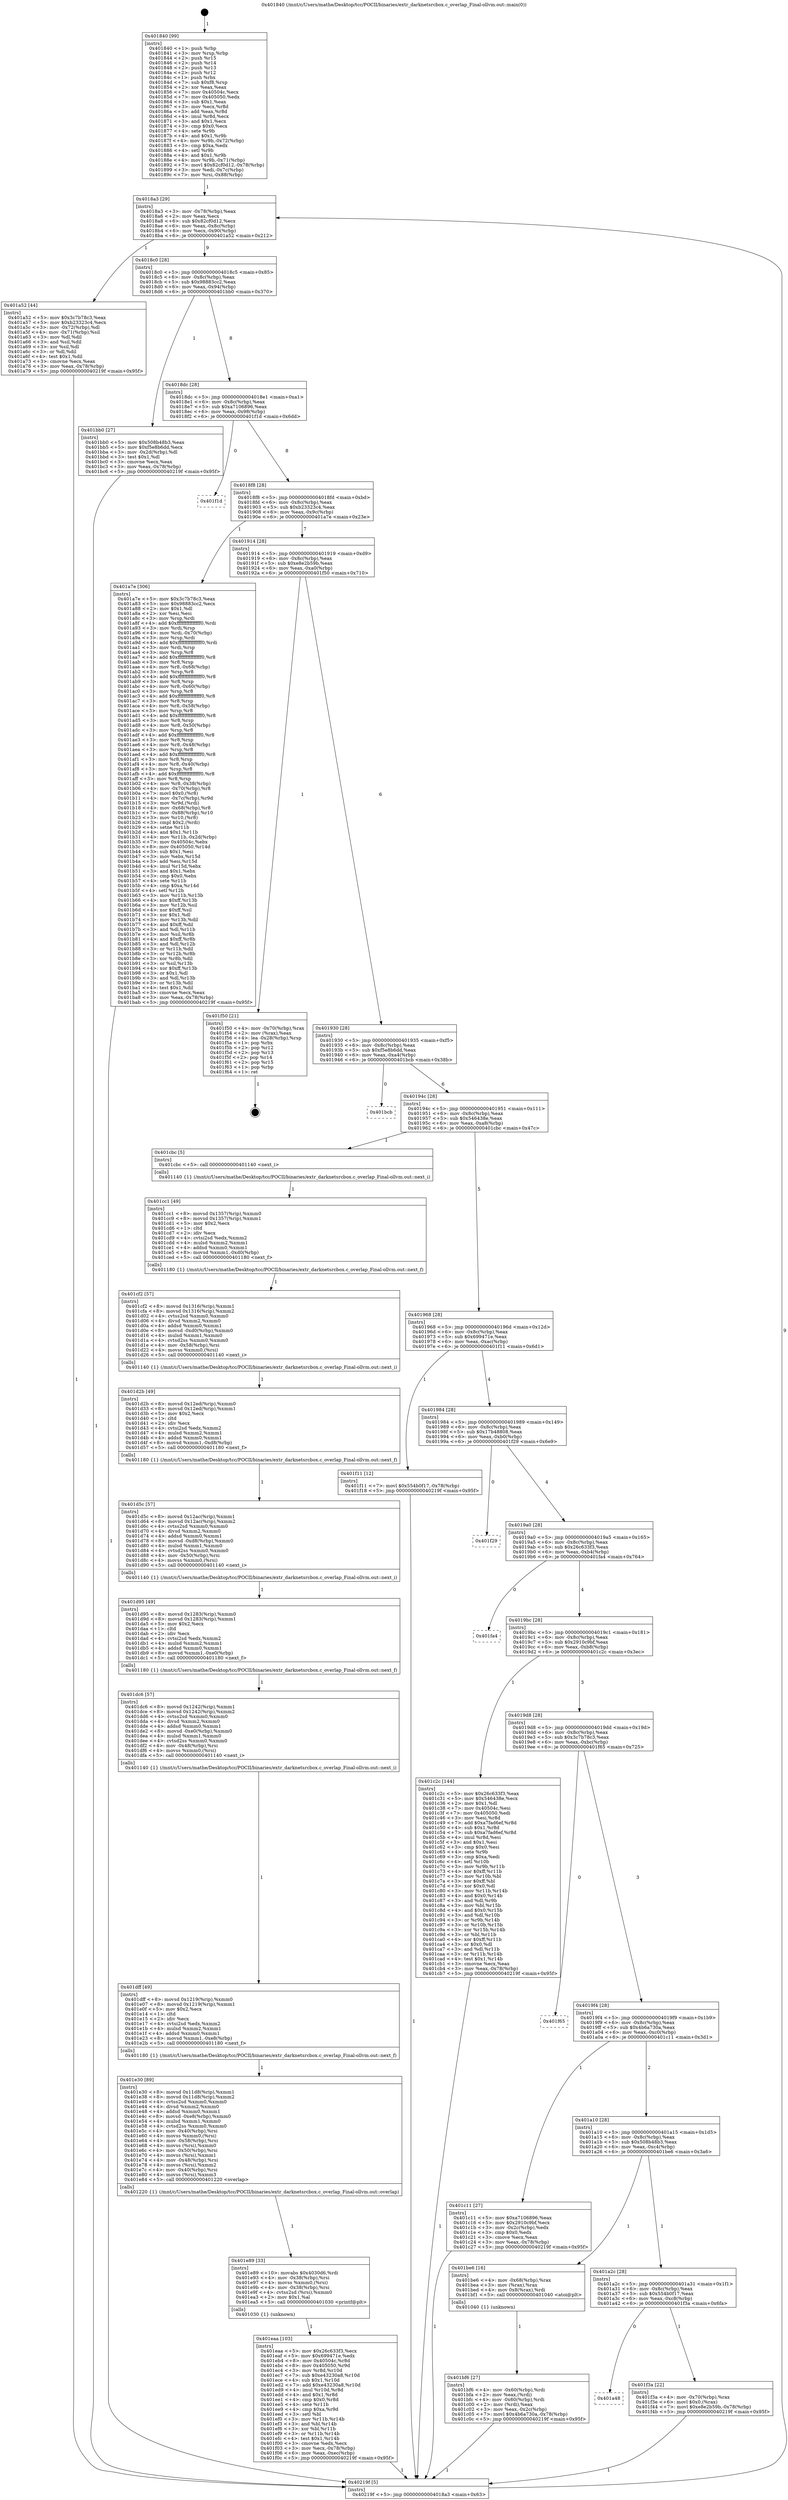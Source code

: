 digraph "0x401840" {
  label = "0x401840 (/mnt/c/Users/mathe/Desktop/tcc/POCII/binaries/extr_darknetsrcbox.c_overlap_Final-ollvm.out::main(0))"
  labelloc = "t"
  node[shape=record]

  Entry [label="",width=0.3,height=0.3,shape=circle,fillcolor=black,style=filled]
  "0x4018a3" [label="{
     0x4018a3 [29]\l
     | [instrs]\l
     &nbsp;&nbsp;0x4018a3 \<+3\>: mov -0x78(%rbp),%eax\l
     &nbsp;&nbsp;0x4018a6 \<+2\>: mov %eax,%ecx\l
     &nbsp;&nbsp;0x4018a8 \<+6\>: sub $0x82cf0d12,%ecx\l
     &nbsp;&nbsp;0x4018ae \<+6\>: mov %eax,-0x8c(%rbp)\l
     &nbsp;&nbsp;0x4018b4 \<+6\>: mov %ecx,-0x90(%rbp)\l
     &nbsp;&nbsp;0x4018ba \<+6\>: je 0000000000401a52 \<main+0x212\>\l
  }"]
  "0x401a52" [label="{
     0x401a52 [44]\l
     | [instrs]\l
     &nbsp;&nbsp;0x401a52 \<+5\>: mov $0x3c7b78c3,%eax\l
     &nbsp;&nbsp;0x401a57 \<+5\>: mov $0xb23323c4,%ecx\l
     &nbsp;&nbsp;0x401a5c \<+3\>: mov -0x72(%rbp),%dl\l
     &nbsp;&nbsp;0x401a5f \<+4\>: mov -0x71(%rbp),%sil\l
     &nbsp;&nbsp;0x401a63 \<+3\>: mov %dl,%dil\l
     &nbsp;&nbsp;0x401a66 \<+3\>: and %sil,%dil\l
     &nbsp;&nbsp;0x401a69 \<+3\>: xor %sil,%dl\l
     &nbsp;&nbsp;0x401a6c \<+3\>: or %dl,%dil\l
     &nbsp;&nbsp;0x401a6f \<+4\>: test $0x1,%dil\l
     &nbsp;&nbsp;0x401a73 \<+3\>: cmovne %ecx,%eax\l
     &nbsp;&nbsp;0x401a76 \<+3\>: mov %eax,-0x78(%rbp)\l
     &nbsp;&nbsp;0x401a79 \<+5\>: jmp 000000000040219f \<main+0x95f\>\l
  }"]
  "0x4018c0" [label="{
     0x4018c0 [28]\l
     | [instrs]\l
     &nbsp;&nbsp;0x4018c0 \<+5\>: jmp 00000000004018c5 \<main+0x85\>\l
     &nbsp;&nbsp;0x4018c5 \<+6\>: mov -0x8c(%rbp),%eax\l
     &nbsp;&nbsp;0x4018cb \<+5\>: sub $0x98883cc2,%eax\l
     &nbsp;&nbsp;0x4018d0 \<+6\>: mov %eax,-0x94(%rbp)\l
     &nbsp;&nbsp;0x4018d6 \<+6\>: je 0000000000401bb0 \<main+0x370\>\l
  }"]
  "0x40219f" [label="{
     0x40219f [5]\l
     | [instrs]\l
     &nbsp;&nbsp;0x40219f \<+5\>: jmp 00000000004018a3 \<main+0x63\>\l
  }"]
  "0x401840" [label="{
     0x401840 [99]\l
     | [instrs]\l
     &nbsp;&nbsp;0x401840 \<+1\>: push %rbp\l
     &nbsp;&nbsp;0x401841 \<+3\>: mov %rsp,%rbp\l
     &nbsp;&nbsp;0x401844 \<+2\>: push %r15\l
     &nbsp;&nbsp;0x401846 \<+2\>: push %r14\l
     &nbsp;&nbsp;0x401848 \<+2\>: push %r13\l
     &nbsp;&nbsp;0x40184a \<+2\>: push %r12\l
     &nbsp;&nbsp;0x40184c \<+1\>: push %rbx\l
     &nbsp;&nbsp;0x40184d \<+7\>: sub $0xf8,%rsp\l
     &nbsp;&nbsp;0x401854 \<+2\>: xor %eax,%eax\l
     &nbsp;&nbsp;0x401856 \<+7\>: mov 0x40504c,%ecx\l
     &nbsp;&nbsp;0x40185d \<+7\>: mov 0x405050,%edx\l
     &nbsp;&nbsp;0x401864 \<+3\>: sub $0x1,%eax\l
     &nbsp;&nbsp;0x401867 \<+3\>: mov %ecx,%r8d\l
     &nbsp;&nbsp;0x40186a \<+3\>: add %eax,%r8d\l
     &nbsp;&nbsp;0x40186d \<+4\>: imul %r8d,%ecx\l
     &nbsp;&nbsp;0x401871 \<+3\>: and $0x1,%ecx\l
     &nbsp;&nbsp;0x401874 \<+3\>: cmp $0x0,%ecx\l
     &nbsp;&nbsp;0x401877 \<+4\>: sete %r9b\l
     &nbsp;&nbsp;0x40187b \<+4\>: and $0x1,%r9b\l
     &nbsp;&nbsp;0x40187f \<+4\>: mov %r9b,-0x72(%rbp)\l
     &nbsp;&nbsp;0x401883 \<+3\>: cmp $0xa,%edx\l
     &nbsp;&nbsp;0x401886 \<+4\>: setl %r9b\l
     &nbsp;&nbsp;0x40188a \<+4\>: and $0x1,%r9b\l
     &nbsp;&nbsp;0x40188e \<+4\>: mov %r9b,-0x71(%rbp)\l
     &nbsp;&nbsp;0x401892 \<+7\>: movl $0x82cf0d12,-0x78(%rbp)\l
     &nbsp;&nbsp;0x401899 \<+3\>: mov %edi,-0x7c(%rbp)\l
     &nbsp;&nbsp;0x40189c \<+7\>: mov %rsi,-0x88(%rbp)\l
  }"]
  Exit [label="",width=0.3,height=0.3,shape=circle,fillcolor=black,style=filled,peripheries=2]
  "0x401bb0" [label="{
     0x401bb0 [27]\l
     | [instrs]\l
     &nbsp;&nbsp;0x401bb0 \<+5\>: mov $0x508b48b3,%eax\l
     &nbsp;&nbsp;0x401bb5 \<+5\>: mov $0xf5e8b6dd,%ecx\l
     &nbsp;&nbsp;0x401bba \<+3\>: mov -0x2d(%rbp),%dl\l
     &nbsp;&nbsp;0x401bbd \<+3\>: test $0x1,%dl\l
     &nbsp;&nbsp;0x401bc0 \<+3\>: cmovne %ecx,%eax\l
     &nbsp;&nbsp;0x401bc3 \<+3\>: mov %eax,-0x78(%rbp)\l
     &nbsp;&nbsp;0x401bc6 \<+5\>: jmp 000000000040219f \<main+0x95f\>\l
  }"]
  "0x4018dc" [label="{
     0x4018dc [28]\l
     | [instrs]\l
     &nbsp;&nbsp;0x4018dc \<+5\>: jmp 00000000004018e1 \<main+0xa1\>\l
     &nbsp;&nbsp;0x4018e1 \<+6\>: mov -0x8c(%rbp),%eax\l
     &nbsp;&nbsp;0x4018e7 \<+5\>: sub $0xa7106896,%eax\l
     &nbsp;&nbsp;0x4018ec \<+6\>: mov %eax,-0x98(%rbp)\l
     &nbsp;&nbsp;0x4018f2 \<+6\>: je 0000000000401f1d \<main+0x6dd\>\l
  }"]
  "0x401a48" [label="{
     0x401a48\l
  }", style=dashed]
  "0x401f1d" [label="{
     0x401f1d\l
  }", style=dashed]
  "0x4018f8" [label="{
     0x4018f8 [28]\l
     | [instrs]\l
     &nbsp;&nbsp;0x4018f8 \<+5\>: jmp 00000000004018fd \<main+0xbd\>\l
     &nbsp;&nbsp;0x4018fd \<+6\>: mov -0x8c(%rbp),%eax\l
     &nbsp;&nbsp;0x401903 \<+5\>: sub $0xb23323c4,%eax\l
     &nbsp;&nbsp;0x401908 \<+6\>: mov %eax,-0x9c(%rbp)\l
     &nbsp;&nbsp;0x40190e \<+6\>: je 0000000000401a7e \<main+0x23e\>\l
  }"]
  "0x401f3a" [label="{
     0x401f3a [22]\l
     | [instrs]\l
     &nbsp;&nbsp;0x401f3a \<+4\>: mov -0x70(%rbp),%rax\l
     &nbsp;&nbsp;0x401f3e \<+6\>: movl $0x0,(%rax)\l
     &nbsp;&nbsp;0x401f44 \<+7\>: movl $0xe8e2b59b,-0x78(%rbp)\l
     &nbsp;&nbsp;0x401f4b \<+5\>: jmp 000000000040219f \<main+0x95f\>\l
  }"]
  "0x401a7e" [label="{
     0x401a7e [306]\l
     | [instrs]\l
     &nbsp;&nbsp;0x401a7e \<+5\>: mov $0x3c7b78c3,%eax\l
     &nbsp;&nbsp;0x401a83 \<+5\>: mov $0x98883cc2,%ecx\l
     &nbsp;&nbsp;0x401a88 \<+2\>: mov $0x1,%dl\l
     &nbsp;&nbsp;0x401a8a \<+2\>: xor %esi,%esi\l
     &nbsp;&nbsp;0x401a8c \<+3\>: mov %rsp,%rdi\l
     &nbsp;&nbsp;0x401a8f \<+4\>: add $0xfffffffffffffff0,%rdi\l
     &nbsp;&nbsp;0x401a93 \<+3\>: mov %rdi,%rsp\l
     &nbsp;&nbsp;0x401a96 \<+4\>: mov %rdi,-0x70(%rbp)\l
     &nbsp;&nbsp;0x401a9a \<+3\>: mov %rsp,%rdi\l
     &nbsp;&nbsp;0x401a9d \<+4\>: add $0xfffffffffffffff0,%rdi\l
     &nbsp;&nbsp;0x401aa1 \<+3\>: mov %rdi,%rsp\l
     &nbsp;&nbsp;0x401aa4 \<+3\>: mov %rsp,%r8\l
     &nbsp;&nbsp;0x401aa7 \<+4\>: add $0xfffffffffffffff0,%r8\l
     &nbsp;&nbsp;0x401aab \<+3\>: mov %r8,%rsp\l
     &nbsp;&nbsp;0x401aae \<+4\>: mov %r8,-0x68(%rbp)\l
     &nbsp;&nbsp;0x401ab2 \<+3\>: mov %rsp,%r8\l
     &nbsp;&nbsp;0x401ab5 \<+4\>: add $0xfffffffffffffff0,%r8\l
     &nbsp;&nbsp;0x401ab9 \<+3\>: mov %r8,%rsp\l
     &nbsp;&nbsp;0x401abc \<+4\>: mov %r8,-0x60(%rbp)\l
     &nbsp;&nbsp;0x401ac0 \<+3\>: mov %rsp,%r8\l
     &nbsp;&nbsp;0x401ac3 \<+4\>: add $0xfffffffffffffff0,%r8\l
     &nbsp;&nbsp;0x401ac7 \<+3\>: mov %r8,%rsp\l
     &nbsp;&nbsp;0x401aca \<+4\>: mov %r8,-0x58(%rbp)\l
     &nbsp;&nbsp;0x401ace \<+3\>: mov %rsp,%r8\l
     &nbsp;&nbsp;0x401ad1 \<+4\>: add $0xfffffffffffffff0,%r8\l
     &nbsp;&nbsp;0x401ad5 \<+3\>: mov %r8,%rsp\l
     &nbsp;&nbsp;0x401ad8 \<+4\>: mov %r8,-0x50(%rbp)\l
     &nbsp;&nbsp;0x401adc \<+3\>: mov %rsp,%r8\l
     &nbsp;&nbsp;0x401adf \<+4\>: add $0xfffffffffffffff0,%r8\l
     &nbsp;&nbsp;0x401ae3 \<+3\>: mov %r8,%rsp\l
     &nbsp;&nbsp;0x401ae6 \<+4\>: mov %r8,-0x48(%rbp)\l
     &nbsp;&nbsp;0x401aea \<+3\>: mov %rsp,%r8\l
     &nbsp;&nbsp;0x401aed \<+4\>: add $0xfffffffffffffff0,%r8\l
     &nbsp;&nbsp;0x401af1 \<+3\>: mov %r8,%rsp\l
     &nbsp;&nbsp;0x401af4 \<+4\>: mov %r8,-0x40(%rbp)\l
     &nbsp;&nbsp;0x401af8 \<+3\>: mov %rsp,%r8\l
     &nbsp;&nbsp;0x401afb \<+4\>: add $0xfffffffffffffff0,%r8\l
     &nbsp;&nbsp;0x401aff \<+3\>: mov %r8,%rsp\l
     &nbsp;&nbsp;0x401b02 \<+4\>: mov %r8,-0x38(%rbp)\l
     &nbsp;&nbsp;0x401b06 \<+4\>: mov -0x70(%rbp),%r8\l
     &nbsp;&nbsp;0x401b0a \<+7\>: movl $0x0,(%r8)\l
     &nbsp;&nbsp;0x401b11 \<+4\>: mov -0x7c(%rbp),%r9d\l
     &nbsp;&nbsp;0x401b15 \<+3\>: mov %r9d,(%rdi)\l
     &nbsp;&nbsp;0x401b18 \<+4\>: mov -0x68(%rbp),%r8\l
     &nbsp;&nbsp;0x401b1c \<+7\>: mov -0x88(%rbp),%r10\l
     &nbsp;&nbsp;0x401b23 \<+3\>: mov %r10,(%r8)\l
     &nbsp;&nbsp;0x401b26 \<+3\>: cmpl $0x2,(%rdi)\l
     &nbsp;&nbsp;0x401b29 \<+4\>: setne %r11b\l
     &nbsp;&nbsp;0x401b2d \<+4\>: and $0x1,%r11b\l
     &nbsp;&nbsp;0x401b31 \<+4\>: mov %r11b,-0x2d(%rbp)\l
     &nbsp;&nbsp;0x401b35 \<+7\>: mov 0x40504c,%ebx\l
     &nbsp;&nbsp;0x401b3c \<+8\>: mov 0x405050,%r14d\l
     &nbsp;&nbsp;0x401b44 \<+3\>: sub $0x1,%esi\l
     &nbsp;&nbsp;0x401b47 \<+3\>: mov %ebx,%r15d\l
     &nbsp;&nbsp;0x401b4a \<+3\>: add %esi,%r15d\l
     &nbsp;&nbsp;0x401b4d \<+4\>: imul %r15d,%ebx\l
     &nbsp;&nbsp;0x401b51 \<+3\>: and $0x1,%ebx\l
     &nbsp;&nbsp;0x401b54 \<+3\>: cmp $0x0,%ebx\l
     &nbsp;&nbsp;0x401b57 \<+4\>: sete %r11b\l
     &nbsp;&nbsp;0x401b5b \<+4\>: cmp $0xa,%r14d\l
     &nbsp;&nbsp;0x401b5f \<+4\>: setl %r12b\l
     &nbsp;&nbsp;0x401b63 \<+3\>: mov %r11b,%r13b\l
     &nbsp;&nbsp;0x401b66 \<+4\>: xor $0xff,%r13b\l
     &nbsp;&nbsp;0x401b6a \<+3\>: mov %r12b,%sil\l
     &nbsp;&nbsp;0x401b6d \<+4\>: xor $0xff,%sil\l
     &nbsp;&nbsp;0x401b71 \<+3\>: xor $0x1,%dl\l
     &nbsp;&nbsp;0x401b74 \<+3\>: mov %r13b,%dil\l
     &nbsp;&nbsp;0x401b77 \<+4\>: and $0xff,%dil\l
     &nbsp;&nbsp;0x401b7b \<+3\>: and %dl,%r11b\l
     &nbsp;&nbsp;0x401b7e \<+3\>: mov %sil,%r8b\l
     &nbsp;&nbsp;0x401b81 \<+4\>: and $0xff,%r8b\l
     &nbsp;&nbsp;0x401b85 \<+3\>: and %dl,%r12b\l
     &nbsp;&nbsp;0x401b88 \<+3\>: or %r11b,%dil\l
     &nbsp;&nbsp;0x401b8b \<+3\>: or %r12b,%r8b\l
     &nbsp;&nbsp;0x401b8e \<+3\>: xor %r8b,%dil\l
     &nbsp;&nbsp;0x401b91 \<+3\>: or %sil,%r13b\l
     &nbsp;&nbsp;0x401b94 \<+4\>: xor $0xff,%r13b\l
     &nbsp;&nbsp;0x401b98 \<+3\>: or $0x1,%dl\l
     &nbsp;&nbsp;0x401b9b \<+3\>: and %dl,%r13b\l
     &nbsp;&nbsp;0x401b9e \<+3\>: or %r13b,%dil\l
     &nbsp;&nbsp;0x401ba1 \<+4\>: test $0x1,%dil\l
     &nbsp;&nbsp;0x401ba5 \<+3\>: cmovne %ecx,%eax\l
     &nbsp;&nbsp;0x401ba8 \<+3\>: mov %eax,-0x78(%rbp)\l
     &nbsp;&nbsp;0x401bab \<+5\>: jmp 000000000040219f \<main+0x95f\>\l
  }"]
  "0x401914" [label="{
     0x401914 [28]\l
     | [instrs]\l
     &nbsp;&nbsp;0x401914 \<+5\>: jmp 0000000000401919 \<main+0xd9\>\l
     &nbsp;&nbsp;0x401919 \<+6\>: mov -0x8c(%rbp),%eax\l
     &nbsp;&nbsp;0x40191f \<+5\>: sub $0xe8e2b59b,%eax\l
     &nbsp;&nbsp;0x401924 \<+6\>: mov %eax,-0xa0(%rbp)\l
     &nbsp;&nbsp;0x40192a \<+6\>: je 0000000000401f50 \<main+0x710\>\l
  }"]
  "0x401eaa" [label="{
     0x401eaa [103]\l
     | [instrs]\l
     &nbsp;&nbsp;0x401eaa \<+5\>: mov $0x26c633f3,%ecx\l
     &nbsp;&nbsp;0x401eaf \<+5\>: mov $0x699471e,%edx\l
     &nbsp;&nbsp;0x401eb4 \<+8\>: mov 0x40504c,%r8d\l
     &nbsp;&nbsp;0x401ebc \<+8\>: mov 0x405050,%r9d\l
     &nbsp;&nbsp;0x401ec4 \<+3\>: mov %r8d,%r10d\l
     &nbsp;&nbsp;0x401ec7 \<+7\>: sub $0xe43230a8,%r10d\l
     &nbsp;&nbsp;0x401ece \<+4\>: sub $0x1,%r10d\l
     &nbsp;&nbsp;0x401ed2 \<+7\>: add $0xe43230a8,%r10d\l
     &nbsp;&nbsp;0x401ed9 \<+4\>: imul %r10d,%r8d\l
     &nbsp;&nbsp;0x401edd \<+4\>: and $0x1,%r8d\l
     &nbsp;&nbsp;0x401ee1 \<+4\>: cmp $0x0,%r8d\l
     &nbsp;&nbsp;0x401ee5 \<+4\>: sete %r11b\l
     &nbsp;&nbsp;0x401ee9 \<+4\>: cmp $0xa,%r9d\l
     &nbsp;&nbsp;0x401eed \<+3\>: setl %bl\l
     &nbsp;&nbsp;0x401ef0 \<+3\>: mov %r11b,%r14b\l
     &nbsp;&nbsp;0x401ef3 \<+3\>: and %bl,%r14b\l
     &nbsp;&nbsp;0x401ef6 \<+3\>: xor %bl,%r11b\l
     &nbsp;&nbsp;0x401ef9 \<+3\>: or %r11b,%r14b\l
     &nbsp;&nbsp;0x401efc \<+4\>: test $0x1,%r14b\l
     &nbsp;&nbsp;0x401f00 \<+3\>: cmovne %edx,%ecx\l
     &nbsp;&nbsp;0x401f03 \<+3\>: mov %ecx,-0x78(%rbp)\l
     &nbsp;&nbsp;0x401f06 \<+6\>: mov %eax,-0xec(%rbp)\l
     &nbsp;&nbsp;0x401f0c \<+5\>: jmp 000000000040219f \<main+0x95f\>\l
  }"]
  "0x401e89" [label="{
     0x401e89 [33]\l
     | [instrs]\l
     &nbsp;&nbsp;0x401e89 \<+10\>: movabs $0x4030d6,%rdi\l
     &nbsp;&nbsp;0x401e93 \<+4\>: mov -0x38(%rbp),%rsi\l
     &nbsp;&nbsp;0x401e97 \<+4\>: movss %xmm0,(%rsi)\l
     &nbsp;&nbsp;0x401e9b \<+4\>: mov -0x38(%rbp),%rsi\l
     &nbsp;&nbsp;0x401e9f \<+4\>: cvtss2sd (%rsi),%xmm0\l
     &nbsp;&nbsp;0x401ea3 \<+2\>: mov $0x1,%al\l
     &nbsp;&nbsp;0x401ea5 \<+5\>: call 0000000000401030 \<printf@plt\>\l
     | [calls]\l
     &nbsp;&nbsp;0x401030 \{1\} (unknown)\l
  }"]
  "0x401f50" [label="{
     0x401f50 [21]\l
     | [instrs]\l
     &nbsp;&nbsp;0x401f50 \<+4\>: mov -0x70(%rbp),%rax\l
     &nbsp;&nbsp;0x401f54 \<+2\>: mov (%rax),%eax\l
     &nbsp;&nbsp;0x401f56 \<+4\>: lea -0x28(%rbp),%rsp\l
     &nbsp;&nbsp;0x401f5a \<+1\>: pop %rbx\l
     &nbsp;&nbsp;0x401f5b \<+2\>: pop %r12\l
     &nbsp;&nbsp;0x401f5d \<+2\>: pop %r13\l
     &nbsp;&nbsp;0x401f5f \<+2\>: pop %r14\l
     &nbsp;&nbsp;0x401f61 \<+2\>: pop %r15\l
     &nbsp;&nbsp;0x401f63 \<+1\>: pop %rbp\l
     &nbsp;&nbsp;0x401f64 \<+1\>: ret\l
  }"]
  "0x401930" [label="{
     0x401930 [28]\l
     | [instrs]\l
     &nbsp;&nbsp;0x401930 \<+5\>: jmp 0000000000401935 \<main+0xf5\>\l
     &nbsp;&nbsp;0x401935 \<+6\>: mov -0x8c(%rbp),%eax\l
     &nbsp;&nbsp;0x40193b \<+5\>: sub $0xf5e8b6dd,%eax\l
     &nbsp;&nbsp;0x401940 \<+6\>: mov %eax,-0xa4(%rbp)\l
     &nbsp;&nbsp;0x401946 \<+6\>: je 0000000000401bcb \<main+0x38b\>\l
  }"]
  "0x401e30" [label="{
     0x401e30 [89]\l
     | [instrs]\l
     &nbsp;&nbsp;0x401e30 \<+8\>: movsd 0x11d8(%rip),%xmm1\l
     &nbsp;&nbsp;0x401e38 \<+8\>: movsd 0x11d8(%rip),%xmm2\l
     &nbsp;&nbsp;0x401e40 \<+4\>: cvtss2sd %xmm0,%xmm0\l
     &nbsp;&nbsp;0x401e44 \<+4\>: divsd %xmm2,%xmm0\l
     &nbsp;&nbsp;0x401e48 \<+4\>: addsd %xmm0,%xmm1\l
     &nbsp;&nbsp;0x401e4c \<+8\>: movsd -0xe8(%rbp),%xmm0\l
     &nbsp;&nbsp;0x401e54 \<+4\>: mulsd %xmm1,%xmm0\l
     &nbsp;&nbsp;0x401e58 \<+4\>: cvtsd2ss %xmm0,%xmm0\l
     &nbsp;&nbsp;0x401e5c \<+4\>: mov -0x40(%rbp),%rsi\l
     &nbsp;&nbsp;0x401e60 \<+4\>: movss %xmm0,(%rsi)\l
     &nbsp;&nbsp;0x401e64 \<+4\>: mov -0x58(%rbp),%rsi\l
     &nbsp;&nbsp;0x401e68 \<+4\>: movss (%rsi),%xmm0\l
     &nbsp;&nbsp;0x401e6c \<+4\>: mov -0x50(%rbp),%rsi\l
     &nbsp;&nbsp;0x401e70 \<+4\>: movss (%rsi),%xmm1\l
     &nbsp;&nbsp;0x401e74 \<+4\>: mov -0x48(%rbp),%rsi\l
     &nbsp;&nbsp;0x401e78 \<+4\>: movss (%rsi),%xmm2\l
     &nbsp;&nbsp;0x401e7c \<+4\>: mov -0x40(%rbp),%rsi\l
     &nbsp;&nbsp;0x401e80 \<+4\>: movss (%rsi),%xmm3\l
     &nbsp;&nbsp;0x401e84 \<+5\>: call 0000000000401220 \<overlap\>\l
     | [calls]\l
     &nbsp;&nbsp;0x401220 \{1\} (/mnt/c/Users/mathe/Desktop/tcc/POCII/binaries/extr_darknetsrcbox.c_overlap_Final-ollvm.out::overlap)\l
  }"]
  "0x401bcb" [label="{
     0x401bcb\l
  }", style=dashed]
  "0x40194c" [label="{
     0x40194c [28]\l
     | [instrs]\l
     &nbsp;&nbsp;0x40194c \<+5\>: jmp 0000000000401951 \<main+0x111\>\l
     &nbsp;&nbsp;0x401951 \<+6\>: mov -0x8c(%rbp),%eax\l
     &nbsp;&nbsp;0x401957 \<+5\>: sub $0x546438e,%eax\l
     &nbsp;&nbsp;0x40195c \<+6\>: mov %eax,-0xa8(%rbp)\l
     &nbsp;&nbsp;0x401962 \<+6\>: je 0000000000401cbc \<main+0x47c\>\l
  }"]
  "0x401dff" [label="{
     0x401dff [49]\l
     | [instrs]\l
     &nbsp;&nbsp;0x401dff \<+8\>: movsd 0x1219(%rip),%xmm0\l
     &nbsp;&nbsp;0x401e07 \<+8\>: movsd 0x1219(%rip),%xmm1\l
     &nbsp;&nbsp;0x401e0f \<+5\>: mov $0x2,%ecx\l
     &nbsp;&nbsp;0x401e14 \<+1\>: cltd\l
     &nbsp;&nbsp;0x401e15 \<+2\>: idiv %ecx\l
     &nbsp;&nbsp;0x401e17 \<+4\>: cvtsi2sd %edx,%xmm2\l
     &nbsp;&nbsp;0x401e1b \<+4\>: mulsd %xmm2,%xmm1\l
     &nbsp;&nbsp;0x401e1f \<+4\>: addsd %xmm0,%xmm1\l
     &nbsp;&nbsp;0x401e23 \<+8\>: movsd %xmm1,-0xe8(%rbp)\l
     &nbsp;&nbsp;0x401e2b \<+5\>: call 0000000000401180 \<next_f\>\l
     | [calls]\l
     &nbsp;&nbsp;0x401180 \{1\} (/mnt/c/Users/mathe/Desktop/tcc/POCII/binaries/extr_darknetsrcbox.c_overlap_Final-ollvm.out::next_f)\l
  }"]
  "0x401cbc" [label="{
     0x401cbc [5]\l
     | [instrs]\l
     &nbsp;&nbsp;0x401cbc \<+5\>: call 0000000000401140 \<next_i\>\l
     | [calls]\l
     &nbsp;&nbsp;0x401140 \{1\} (/mnt/c/Users/mathe/Desktop/tcc/POCII/binaries/extr_darknetsrcbox.c_overlap_Final-ollvm.out::next_i)\l
  }"]
  "0x401968" [label="{
     0x401968 [28]\l
     | [instrs]\l
     &nbsp;&nbsp;0x401968 \<+5\>: jmp 000000000040196d \<main+0x12d\>\l
     &nbsp;&nbsp;0x40196d \<+6\>: mov -0x8c(%rbp),%eax\l
     &nbsp;&nbsp;0x401973 \<+5\>: sub $0x699471e,%eax\l
     &nbsp;&nbsp;0x401978 \<+6\>: mov %eax,-0xac(%rbp)\l
     &nbsp;&nbsp;0x40197e \<+6\>: je 0000000000401f11 \<main+0x6d1\>\l
  }"]
  "0x401dc6" [label="{
     0x401dc6 [57]\l
     | [instrs]\l
     &nbsp;&nbsp;0x401dc6 \<+8\>: movsd 0x1242(%rip),%xmm1\l
     &nbsp;&nbsp;0x401dce \<+8\>: movsd 0x1242(%rip),%xmm2\l
     &nbsp;&nbsp;0x401dd6 \<+4\>: cvtss2sd %xmm0,%xmm0\l
     &nbsp;&nbsp;0x401dda \<+4\>: divsd %xmm2,%xmm0\l
     &nbsp;&nbsp;0x401dde \<+4\>: addsd %xmm0,%xmm1\l
     &nbsp;&nbsp;0x401de2 \<+8\>: movsd -0xe0(%rbp),%xmm0\l
     &nbsp;&nbsp;0x401dea \<+4\>: mulsd %xmm1,%xmm0\l
     &nbsp;&nbsp;0x401dee \<+4\>: cvtsd2ss %xmm0,%xmm0\l
     &nbsp;&nbsp;0x401df2 \<+4\>: mov -0x48(%rbp),%rsi\l
     &nbsp;&nbsp;0x401df6 \<+4\>: movss %xmm0,(%rsi)\l
     &nbsp;&nbsp;0x401dfa \<+5\>: call 0000000000401140 \<next_i\>\l
     | [calls]\l
     &nbsp;&nbsp;0x401140 \{1\} (/mnt/c/Users/mathe/Desktop/tcc/POCII/binaries/extr_darknetsrcbox.c_overlap_Final-ollvm.out::next_i)\l
  }"]
  "0x401f11" [label="{
     0x401f11 [12]\l
     | [instrs]\l
     &nbsp;&nbsp;0x401f11 \<+7\>: movl $0x554b0f17,-0x78(%rbp)\l
     &nbsp;&nbsp;0x401f18 \<+5\>: jmp 000000000040219f \<main+0x95f\>\l
  }"]
  "0x401984" [label="{
     0x401984 [28]\l
     | [instrs]\l
     &nbsp;&nbsp;0x401984 \<+5\>: jmp 0000000000401989 \<main+0x149\>\l
     &nbsp;&nbsp;0x401989 \<+6\>: mov -0x8c(%rbp),%eax\l
     &nbsp;&nbsp;0x40198f \<+5\>: sub $0x17b48808,%eax\l
     &nbsp;&nbsp;0x401994 \<+6\>: mov %eax,-0xb0(%rbp)\l
     &nbsp;&nbsp;0x40199a \<+6\>: je 0000000000401f29 \<main+0x6e9\>\l
  }"]
  "0x401d95" [label="{
     0x401d95 [49]\l
     | [instrs]\l
     &nbsp;&nbsp;0x401d95 \<+8\>: movsd 0x1283(%rip),%xmm0\l
     &nbsp;&nbsp;0x401d9d \<+8\>: movsd 0x1283(%rip),%xmm1\l
     &nbsp;&nbsp;0x401da5 \<+5\>: mov $0x2,%ecx\l
     &nbsp;&nbsp;0x401daa \<+1\>: cltd\l
     &nbsp;&nbsp;0x401dab \<+2\>: idiv %ecx\l
     &nbsp;&nbsp;0x401dad \<+4\>: cvtsi2sd %edx,%xmm2\l
     &nbsp;&nbsp;0x401db1 \<+4\>: mulsd %xmm2,%xmm1\l
     &nbsp;&nbsp;0x401db5 \<+4\>: addsd %xmm0,%xmm1\l
     &nbsp;&nbsp;0x401db9 \<+8\>: movsd %xmm1,-0xe0(%rbp)\l
     &nbsp;&nbsp;0x401dc1 \<+5\>: call 0000000000401180 \<next_f\>\l
     | [calls]\l
     &nbsp;&nbsp;0x401180 \{1\} (/mnt/c/Users/mathe/Desktop/tcc/POCII/binaries/extr_darknetsrcbox.c_overlap_Final-ollvm.out::next_f)\l
  }"]
  "0x401f29" [label="{
     0x401f29\l
  }", style=dashed]
  "0x4019a0" [label="{
     0x4019a0 [28]\l
     | [instrs]\l
     &nbsp;&nbsp;0x4019a0 \<+5\>: jmp 00000000004019a5 \<main+0x165\>\l
     &nbsp;&nbsp;0x4019a5 \<+6\>: mov -0x8c(%rbp),%eax\l
     &nbsp;&nbsp;0x4019ab \<+5\>: sub $0x26c633f3,%eax\l
     &nbsp;&nbsp;0x4019b0 \<+6\>: mov %eax,-0xb4(%rbp)\l
     &nbsp;&nbsp;0x4019b6 \<+6\>: je 0000000000401fa4 \<main+0x764\>\l
  }"]
  "0x401d5c" [label="{
     0x401d5c [57]\l
     | [instrs]\l
     &nbsp;&nbsp;0x401d5c \<+8\>: movsd 0x12ac(%rip),%xmm1\l
     &nbsp;&nbsp;0x401d64 \<+8\>: movsd 0x12ac(%rip),%xmm2\l
     &nbsp;&nbsp;0x401d6c \<+4\>: cvtss2sd %xmm0,%xmm0\l
     &nbsp;&nbsp;0x401d70 \<+4\>: divsd %xmm2,%xmm0\l
     &nbsp;&nbsp;0x401d74 \<+4\>: addsd %xmm0,%xmm1\l
     &nbsp;&nbsp;0x401d78 \<+8\>: movsd -0xd8(%rbp),%xmm0\l
     &nbsp;&nbsp;0x401d80 \<+4\>: mulsd %xmm1,%xmm0\l
     &nbsp;&nbsp;0x401d84 \<+4\>: cvtsd2ss %xmm0,%xmm0\l
     &nbsp;&nbsp;0x401d88 \<+4\>: mov -0x50(%rbp),%rsi\l
     &nbsp;&nbsp;0x401d8c \<+4\>: movss %xmm0,(%rsi)\l
     &nbsp;&nbsp;0x401d90 \<+5\>: call 0000000000401140 \<next_i\>\l
     | [calls]\l
     &nbsp;&nbsp;0x401140 \{1\} (/mnt/c/Users/mathe/Desktop/tcc/POCII/binaries/extr_darknetsrcbox.c_overlap_Final-ollvm.out::next_i)\l
  }"]
  "0x401fa4" [label="{
     0x401fa4\l
  }", style=dashed]
  "0x4019bc" [label="{
     0x4019bc [28]\l
     | [instrs]\l
     &nbsp;&nbsp;0x4019bc \<+5\>: jmp 00000000004019c1 \<main+0x181\>\l
     &nbsp;&nbsp;0x4019c1 \<+6\>: mov -0x8c(%rbp),%eax\l
     &nbsp;&nbsp;0x4019c7 \<+5\>: sub $0x2910c9bf,%eax\l
     &nbsp;&nbsp;0x4019cc \<+6\>: mov %eax,-0xb8(%rbp)\l
     &nbsp;&nbsp;0x4019d2 \<+6\>: je 0000000000401c2c \<main+0x3ec\>\l
  }"]
  "0x401d2b" [label="{
     0x401d2b [49]\l
     | [instrs]\l
     &nbsp;&nbsp;0x401d2b \<+8\>: movsd 0x12ed(%rip),%xmm0\l
     &nbsp;&nbsp;0x401d33 \<+8\>: movsd 0x12ed(%rip),%xmm1\l
     &nbsp;&nbsp;0x401d3b \<+5\>: mov $0x2,%ecx\l
     &nbsp;&nbsp;0x401d40 \<+1\>: cltd\l
     &nbsp;&nbsp;0x401d41 \<+2\>: idiv %ecx\l
     &nbsp;&nbsp;0x401d43 \<+4\>: cvtsi2sd %edx,%xmm2\l
     &nbsp;&nbsp;0x401d47 \<+4\>: mulsd %xmm2,%xmm1\l
     &nbsp;&nbsp;0x401d4b \<+4\>: addsd %xmm0,%xmm1\l
     &nbsp;&nbsp;0x401d4f \<+8\>: movsd %xmm1,-0xd8(%rbp)\l
     &nbsp;&nbsp;0x401d57 \<+5\>: call 0000000000401180 \<next_f\>\l
     | [calls]\l
     &nbsp;&nbsp;0x401180 \{1\} (/mnt/c/Users/mathe/Desktop/tcc/POCII/binaries/extr_darknetsrcbox.c_overlap_Final-ollvm.out::next_f)\l
  }"]
  "0x401c2c" [label="{
     0x401c2c [144]\l
     | [instrs]\l
     &nbsp;&nbsp;0x401c2c \<+5\>: mov $0x26c633f3,%eax\l
     &nbsp;&nbsp;0x401c31 \<+5\>: mov $0x546438e,%ecx\l
     &nbsp;&nbsp;0x401c36 \<+2\>: mov $0x1,%dl\l
     &nbsp;&nbsp;0x401c38 \<+7\>: mov 0x40504c,%esi\l
     &nbsp;&nbsp;0x401c3f \<+7\>: mov 0x405050,%edi\l
     &nbsp;&nbsp;0x401c46 \<+3\>: mov %esi,%r8d\l
     &nbsp;&nbsp;0x401c49 \<+7\>: add $0xa7fad6ef,%r8d\l
     &nbsp;&nbsp;0x401c50 \<+4\>: sub $0x1,%r8d\l
     &nbsp;&nbsp;0x401c54 \<+7\>: sub $0xa7fad6ef,%r8d\l
     &nbsp;&nbsp;0x401c5b \<+4\>: imul %r8d,%esi\l
     &nbsp;&nbsp;0x401c5f \<+3\>: and $0x1,%esi\l
     &nbsp;&nbsp;0x401c62 \<+3\>: cmp $0x0,%esi\l
     &nbsp;&nbsp;0x401c65 \<+4\>: sete %r9b\l
     &nbsp;&nbsp;0x401c69 \<+3\>: cmp $0xa,%edi\l
     &nbsp;&nbsp;0x401c6c \<+4\>: setl %r10b\l
     &nbsp;&nbsp;0x401c70 \<+3\>: mov %r9b,%r11b\l
     &nbsp;&nbsp;0x401c73 \<+4\>: xor $0xff,%r11b\l
     &nbsp;&nbsp;0x401c77 \<+3\>: mov %r10b,%bl\l
     &nbsp;&nbsp;0x401c7a \<+3\>: xor $0xff,%bl\l
     &nbsp;&nbsp;0x401c7d \<+3\>: xor $0x0,%dl\l
     &nbsp;&nbsp;0x401c80 \<+3\>: mov %r11b,%r14b\l
     &nbsp;&nbsp;0x401c83 \<+4\>: and $0x0,%r14b\l
     &nbsp;&nbsp;0x401c87 \<+3\>: and %dl,%r9b\l
     &nbsp;&nbsp;0x401c8a \<+3\>: mov %bl,%r15b\l
     &nbsp;&nbsp;0x401c8d \<+4\>: and $0x0,%r15b\l
     &nbsp;&nbsp;0x401c91 \<+3\>: and %dl,%r10b\l
     &nbsp;&nbsp;0x401c94 \<+3\>: or %r9b,%r14b\l
     &nbsp;&nbsp;0x401c97 \<+3\>: or %r10b,%r15b\l
     &nbsp;&nbsp;0x401c9a \<+3\>: xor %r15b,%r14b\l
     &nbsp;&nbsp;0x401c9d \<+3\>: or %bl,%r11b\l
     &nbsp;&nbsp;0x401ca0 \<+4\>: xor $0xff,%r11b\l
     &nbsp;&nbsp;0x401ca4 \<+3\>: or $0x0,%dl\l
     &nbsp;&nbsp;0x401ca7 \<+3\>: and %dl,%r11b\l
     &nbsp;&nbsp;0x401caa \<+3\>: or %r11b,%r14b\l
     &nbsp;&nbsp;0x401cad \<+4\>: test $0x1,%r14b\l
     &nbsp;&nbsp;0x401cb1 \<+3\>: cmovne %ecx,%eax\l
     &nbsp;&nbsp;0x401cb4 \<+3\>: mov %eax,-0x78(%rbp)\l
     &nbsp;&nbsp;0x401cb7 \<+5\>: jmp 000000000040219f \<main+0x95f\>\l
  }"]
  "0x4019d8" [label="{
     0x4019d8 [28]\l
     | [instrs]\l
     &nbsp;&nbsp;0x4019d8 \<+5\>: jmp 00000000004019dd \<main+0x19d\>\l
     &nbsp;&nbsp;0x4019dd \<+6\>: mov -0x8c(%rbp),%eax\l
     &nbsp;&nbsp;0x4019e3 \<+5\>: sub $0x3c7b78c3,%eax\l
     &nbsp;&nbsp;0x4019e8 \<+6\>: mov %eax,-0xbc(%rbp)\l
     &nbsp;&nbsp;0x4019ee \<+6\>: je 0000000000401f65 \<main+0x725\>\l
  }"]
  "0x401cf2" [label="{
     0x401cf2 [57]\l
     | [instrs]\l
     &nbsp;&nbsp;0x401cf2 \<+8\>: movsd 0x1316(%rip),%xmm1\l
     &nbsp;&nbsp;0x401cfa \<+8\>: movsd 0x1316(%rip),%xmm2\l
     &nbsp;&nbsp;0x401d02 \<+4\>: cvtss2sd %xmm0,%xmm0\l
     &nbsp;&nbsp;0x401d06 \<+4\>: divsd %xmm2,%xmm0\l
     &nbsp;&nbsp;0x401d0a \<+4\>: addsd %xmm0,%xmm1\l
     &nbsp;&nbsp;0x401d0e \<+8\>: movsd -0xd0(%rbp),%xmm0\l
     &nbsp;&nbsp;0x401d16 \<+4\>: mulsd %xmm1,%xmm0\l
     &nbsp;&nbsp;0x401d1a \<+4\>: cvtsd2ss %xmm0,%xmm0\l
     &nbsp;&nbsp;0x401d1e \<+4\>: mov -0x58(%rbp),%rsi\l
     &nbsp;&nbsp;0x401d22 \<+4\>: movss %xmm0,(%rsi)\l
     &nbsp;&nbsp;0x401d26 \<+5\>: call 0000000000401140 \<next_i\>\l
     | [calls]\l
     &nbsp;&nbsp;0x401140 \{1\} (/mnt/c/Users/mathe/Desktop/tcc/POCII/binaries/extr_darknetsrcbox.c_overlap_Final-ollvm.out::next_i)\l
  }"]
  "0x401f65" [label="{
     0x401f65\l
  }", style=dashed]
  "0x4019f4" [label="{
     0x4019f4 [28]\l
     | [instrs]\l
     &nbsp;&nbsp;0x4019f4 \<+5\>: jmp 00000000004019f9 \<main+0x1b9\>\l
     &nbsp;&nbsp;0x4019f9 \<+6\>: mov -0x8c(%rbp),%eax\l
     &nbsp;&nbsp;0x4019ff \<+5\>: sub $0x4b6a730a,%eax\l
     &nbsp;&nbsp;0x401a04 \<+6\>: mov %eax,-0xc0(%rbp)\l
     &nbsp;&nbsp;0x401a0a \<+6\>: je 0000000000401c11 \<main+0x3d1\>\l
  }"]
  "0x401cc1" [label="{
     0x401cc1 [49]\l
     | [instrs]\l
     &nbsp;&nbsp;0x401cc1 \<+8\>: movsd 0x1357(%rip),%xmm0\l
     &nbsp;&nbsp;0x401cc9 \<+8\>: movsd 0x1357(%rip),%xmm1\l
     &nbsp;&nbsp;0x401cd1 \<+5\>: mov $0x2,%ecx\l
     &nbsp;&nbsp;0x401cd6 \<+1\>: cltd\l
     &nbsp;&nbsp;0x401cd7 \<+2\>: idiv %ecx\l
     &nbsp;&nbsp;0x401cd9 \<+4\>: cvtsi2sd %edx,%xmm2\l
     &nbsp;&nbsp;0x401cdd \<+4\>: mulsd %xmm2,%xmm1\l
     &nbsp;&nbsp;0x401ce1 \<+4\>: addsd %xmm0,%xmm1\l
     &nbsp;&nbsp;0x401ce5 \<+8\>: movsd %xmm1,-0xd0(%rbp)\l
     &nbsp;&nbsp;0x401ced \<+5\>: call 0000000000401180 \<next_f\>\l
     | [calls]\l
     &nbsp;&nbsp;0x401180 \{1\} (/mnt/c/Users/mathe/Desktop/tcc/POCII/binaries/extr_darknetsrcbox.c_overlap_Final-ollvm.out::next_f)\l
  }"]
  "0x401c11" [label="{
     0x401c11 [27]\l
     | [instrs]\l
     &nbsp;&nbsp;0x401c11 \<+5\>: mov $0xa7106896,%eax\l
     &nbsp;&nbsp;0x401c16 \<+5\>: mov $0x2910c9bf,%ecx\l
     &nbsp;&nbsp;0x401c1b \<+3\>: mov -0x2c(%rbp),%edx\l
     &nbsp;&nbsp;0x401c1e \<+3\>: cmp $0x0,%edx\l
     &nbsp;&nbsp;0x401c21 \<+3\>: cmove %ecx,%eax\l
     &nbsp;&nbsp;0x401c24 \<+3\>: mov %eax,-0x78(%rbp)\l
     &nbsp;&nbsp;0x401c27 \<+5\>: jmp 000000000040219f \<main+0x95f\>\l
  }"]
  "0x401a10" [label="{
     0x401a10 [28]\l
     | [instrs]\l
     &nbsp;&nbsp;0x401a10 \<+5\>: jmp 0000000000401a15 \<main+0x1d5\>\l
     &nbsp;&nbsp;0x401a15 \<+6\>: mov -0x8c(%rbp),%eax\l
     &nbsp;&nbsp;0x401a1b \<+5\>: sub $0x508b48b3,%eax\l
     &nbsp;&nbsp;0x401a20 \<+6\>: mov %eax,-0xc4(%rbp)\l
     &nbsp;&nbsp;0x401a26 \<+6\>: je 0000000000401be6 \<main+0x3a6\>\l
  }"]
  "0x401bf6" [label="{
     0x401bf6 [27]\l
     | [instrs]\l
     &nbsp;&nbsp;0x401bf6 \<+4\>: mov -0x60(%rbp),%rdi\l
     &nbsp;&nbsp;0x401bfa \<+2\>: mov %eax,(%rdi)\l
     &nbsp;&nbsp;0x401bfc \<+4\>: mov -0x60(%rbp),%rdi\l
     &nbsp;&nbsp;0x401c00 \<+2\>: mov (%rdi),%eax\l
     &nbsp;&nbsp;0x401c02 \<+3\>: mov %eax,-0x2c(%rbp)\l
     &nbsp;&nbsp;0x401c05 \<+7\>: movl $0x4b6a730a,-0x78(%rbp)\l
     &nbsp;&nbsp;0x401c0c \<+5\>: jmp 000000000040219f \<main+0x95f\>\l
  }"]
  "0x401be6" [label="{
     0x401be6 [16]\l
     | [instrs]\l
     &nbsp;&nbsp;0x401be6 \<+4\>: mov -0x68(%rbp),%rax\l
     &nbsp;&nbsp;0x401bea \<+3\>: mov (%rax),%rax\l
     &nbsp;&nbsp;0x401bed \<+4\>: mov 0x8(%rax),%rdi\l
     &nbsp;&nbsp;0x401bf1 \<+5\>: call 0000000000401040 \<atoi@plt\>\l
     | [calls]\l
     &nbsp;&nbsp;0x401040 \{1\} (unknown)\l
  }"]
  "0x401a2c" [label="{
     0x401a2c [28]\l
     | [instrs]\l
     &nbsp;&nbsp;0x401a2c \<+5\>: jmp 0000000000401a31 \<main+0x1f1\>\l
     &nbsp;&nbsp;0x401a31 \<+6\>: mov -0x8c(%rbp),%eax\l
     &nbsp;&nbsp;0x401a37 \<+5\>: sub $0x554b0f17,%eax\l
     &nbsp;&nbsp;0x401a3c \<+6\>: mov %eax,-0xc8(%rbp)\l
     &nbsp;&nbsp;0x401a42 \<+6\>: je 0000000000401f3a \<main+0x6fa\>\l
  }"]
  Entry -> "0x401840" [label=" 1"]
  "0x4018a3" -> "0x401a52" [label=" 1"]
  "0x4018a3" -> "0x4018c0" [label=" 9"]
  "0x401a52" -> "0x40219f" [label=" 1"]
  "0x401840" -> "0x4018a3" [label=" 1"]
  "0x40219f" -> "0x4018a3" [label=" 9"]
  "0x401f50" -> Exit [label=" 1"]
  "0x4018c0" -> "0x401bb0" [label=" 1"]
  "0x4018c0" -> "0x4018dc" [label=" 8"]
  "0x401f3a" -> "0x40219f" [label=" 1"]
  "0x4018dc" -> "0x401f1d" [label=" 0"]
  "0x4018dc" -> "0x4018f8" [label=" 8"]
  "0x401a2c" -> "0x401a48" [label=" 0"]
  "0x4018f8" -> "0x401a7e" [label=" 1"]
  "0x4018f8" -> "0x401914" [label=" 7"]
  "0x401a2c" -> "0x401f3a" [label=" 1"]
  "0x401a7e" -> "0x40219f" [label=" 1"]
  "0x401bb0" -> "0x40219f" [label=" 1"]
  "0x401f11" -> "0x40219f" [label=" 1"]
  "0x401914" -> "0x401f50" [label=" 1"]
  "0x401914" -> "0x401930" [label=" 6"]
  "0x401eaa" -> "0x40219f" [label=" 1"]
  "0x401930" -> "0x401bcb" [label=" 0"]
  "0x401930" -> "0x40194c" [label=" 6"]
  "0x401e89" -> "0x401eaa" [label=" 1"]
  "0x40194c" -> "0x401cbc" [label=" 1"]
  "0x40194c" -> "0x401968" [label=" 5"]
  "0x401e30" -> "0x401e89" [label=" 1"]
  "0x401968" -> "0x401f11" [label=" 1"]
  "0x401968" -> "0x401984" [label=" 4"]
  "0x401dff" -> "0x401e30" [label=" 1"]
  "0x401984" -> "0x401f29" [label=" 0"]
  "0x401984" -> "0x4019a0" [label=" 4"]
  "0x401dc6" -> "0x401dff" [label=" 1"]
  "0x4019a0" -> "0x401fa4" [label=" 0"]
  "0x4019a0" -> "0x4019bc" [label=" 4"]
  "0x401d95" -> "0x401dc6" [label=" 1"]
  "0x4019bc" -> "0x401c2c" [label=" 1"]
  "0x4019bc" -> "0x4019d8" [label=" 3"]
  "0x401d5c" -> "0x401d95" [label=" 1"]
  "0x4019d8" -> "0x401f65" [label=" 0"]
  "0x4019d8" -> "0x4019f4" [label=" 3"]
  "0x401d2b" -> "0x401d5c" [label=" 1"]
  "0x4019f4" -> "0x401c11" [label=" 1"]
  "0x4019f4" -> "0x401a10" [label=" 2"]
  "0x401cf2" -> "0x401d2b" [label=" 1"]
  "0x401a10" -> "0x401be6" [label=" 1"]
  "0x401a10" -> "0x401a2c" [label=" 1"]
  "0x401be6" -> "0x401bf6" [label=" 1"]
  "0x401bf6" -> "0x40219f" [label=" 1"]
  "0x401c11" -> "0x40219f" [label=" 1"]
  "0x401c2c" -> "0x40219f" [label=" 1"]
  "0x401cbc" -> "0x401cc1" [label=" 1"]
  "0x401cc1" -> "0x401cf2" [label=" 1"]
}
